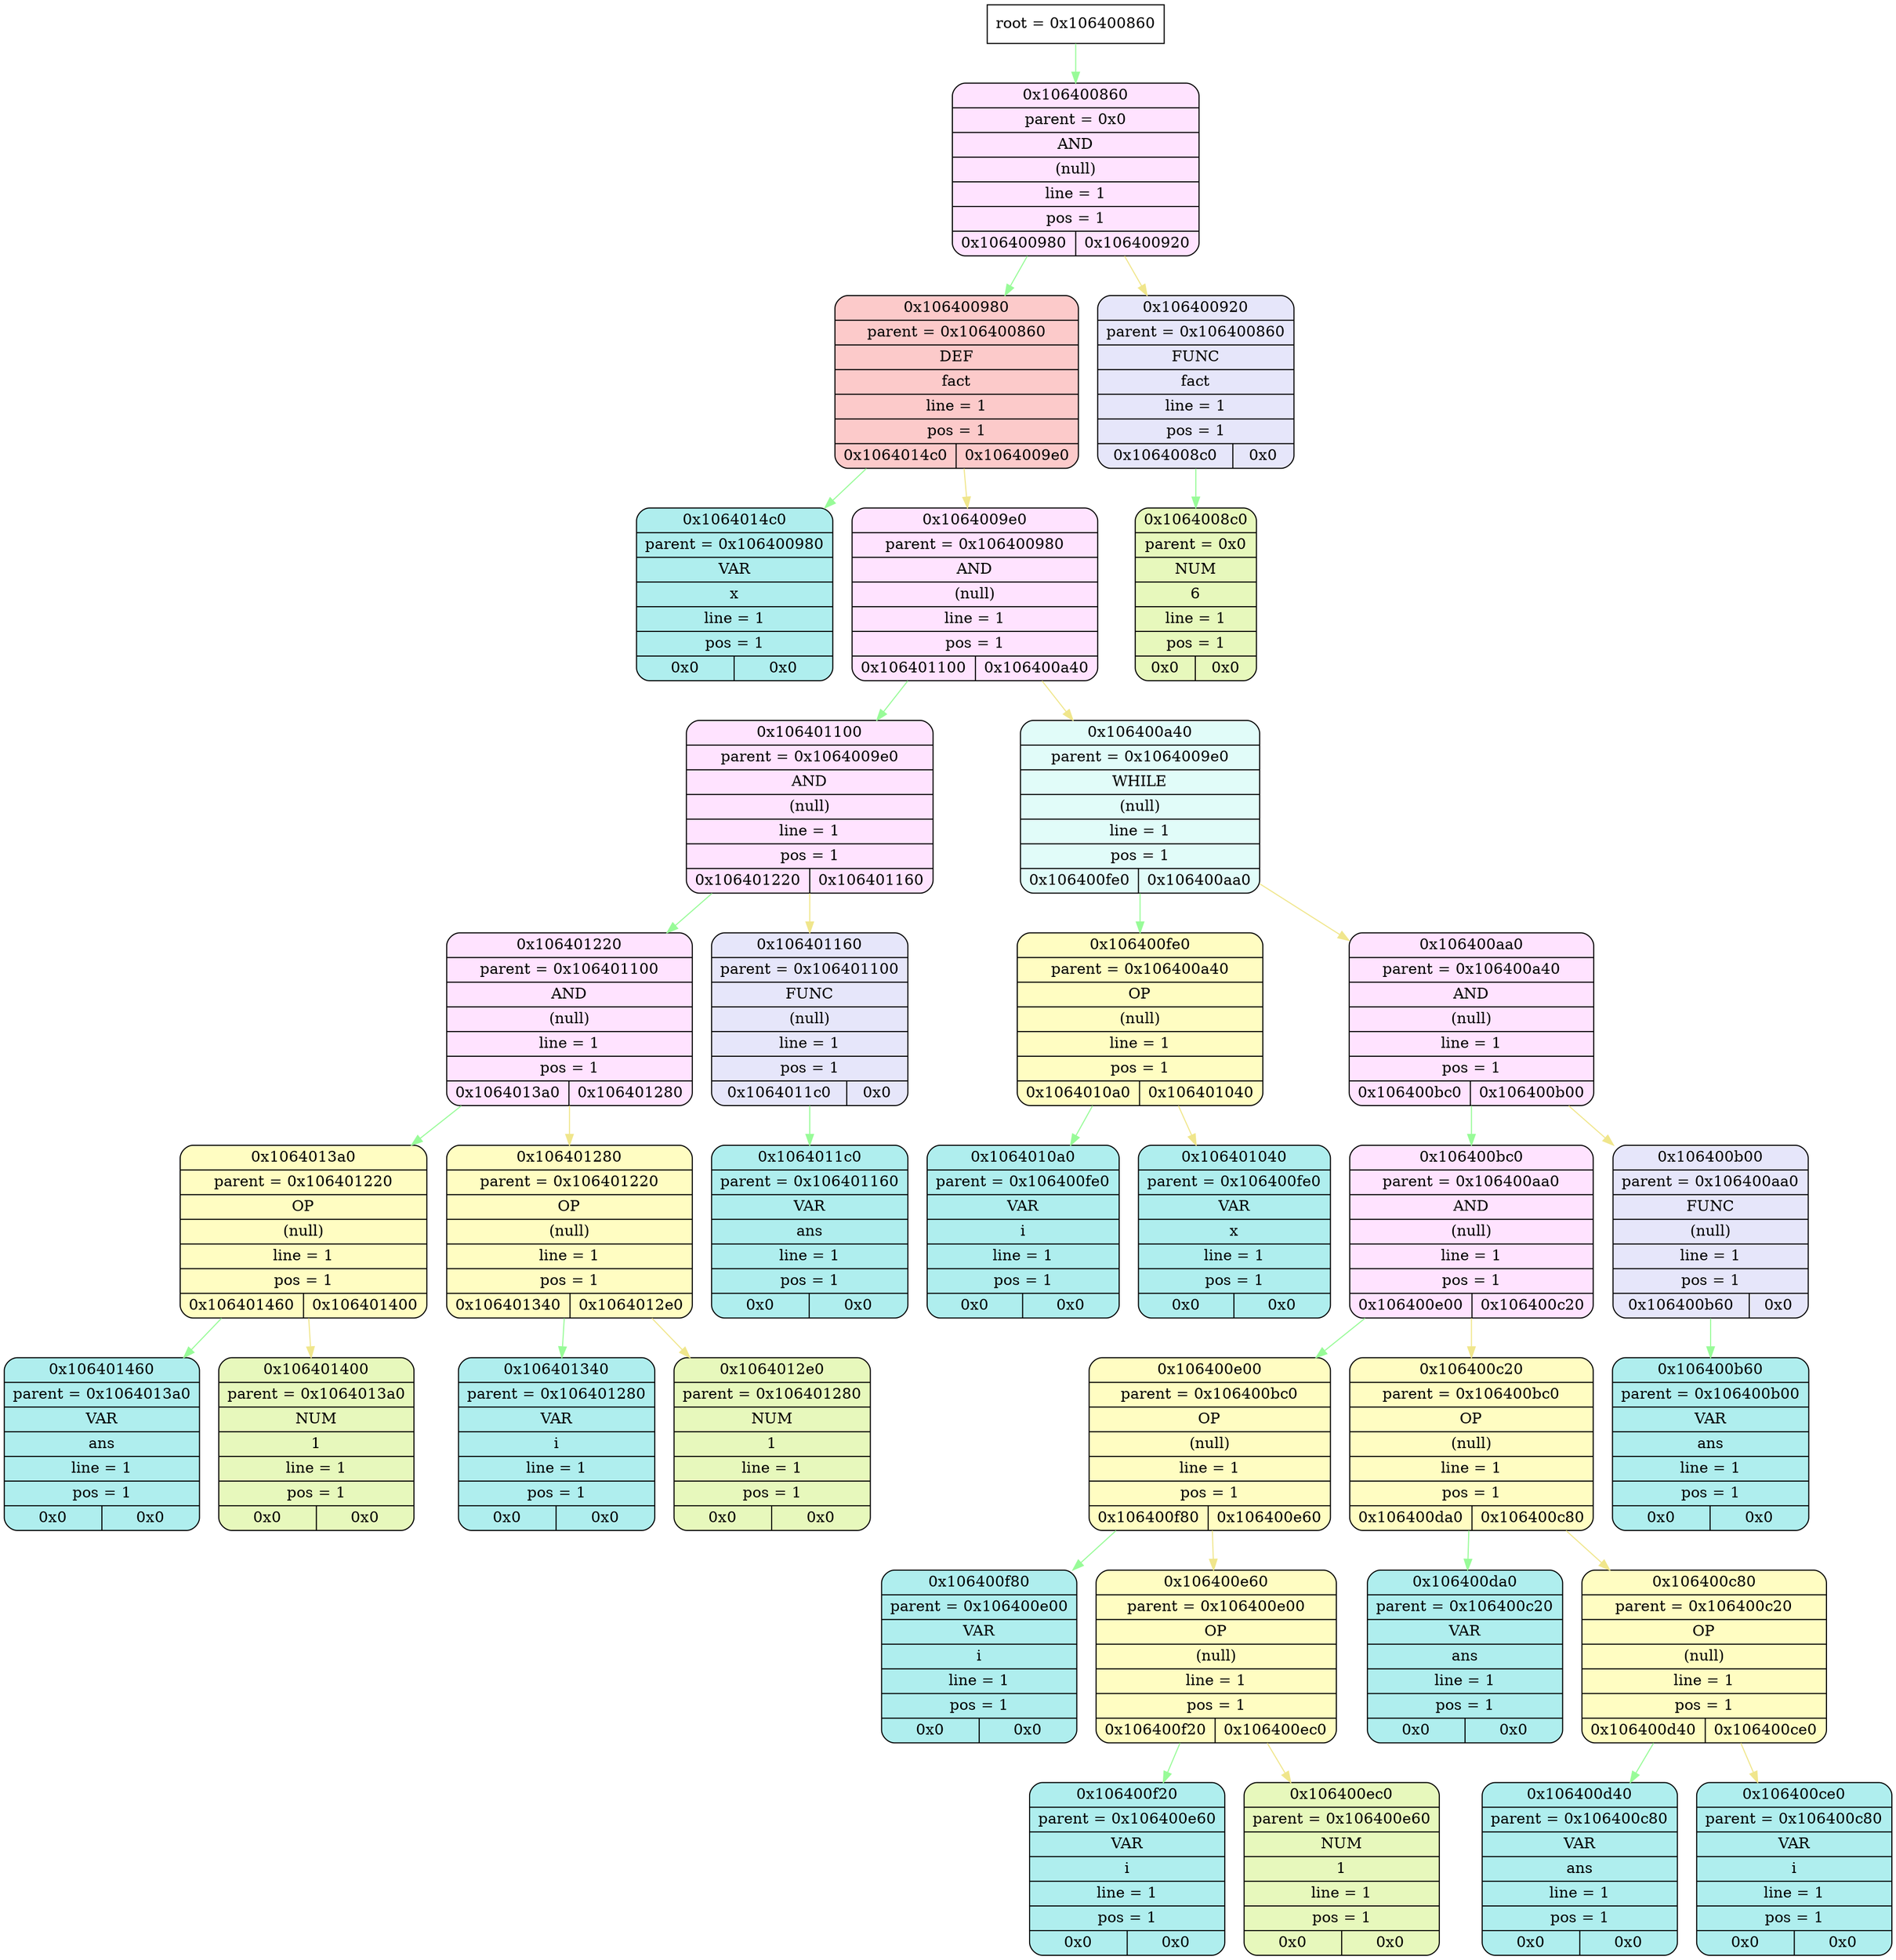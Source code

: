 digraph
{
    node_info[shape = record, label = "{root = 0x106400860}"];

    node_info->node_0x106400860 [color = "#98FB98"];
    node_0x106400860[shape = Mrecord, label = "{{0x106400860} | {parent =  0x0} | {AND} | {(null)} | {line = 1} | {pos = 1} | {0x106400980 | 0x106400920}}",
                                        style="filled", fillcolor="#FFE3FF"];
    node_0x106400980[shape = Mrecord, label = "{{0x106400980} | {parent =  0x106400860} | {DEF} | {fact} | {line = 1} | {pos = 1} | {0x1064014c0 | 0x1064009e0}}",
                                        style="filled", fillcolor="#FCCACA"];
    node_0x1064014c0[shape = Mrecord, label = "{{0x1064014c0} | {parent =  0x106400980} | {VAR} | {x} | {line = 1} | {pos = 1} | {0x0 | 0x0}}",
                                        style="filled", fillcolor="#AFEEEE"];
    node_0x1064009e0[shape = Mrecord, label = "{{0x1064009e0} | {parent =  0x106400980} | {AND} | {(null)} | {line = 1} | {pos = 1} | {0x106401100 | 0x106400a40}}",
                                        style="filled", fillcolor="#FFE3FF"];
    node_0x106401100[shape = Mrecord, label = "{{0x106401100} | {parent =  0x1064009e0} | {AND} | {(null)} | {line = 1} | {pos = 1} | {0x106401220 | 0x106401160}}",
                                        style="filled", fillcolor="#FFE3FF"];
    node_0x106401220[shape = Mrecord, label = "{{0x106401220} | {parent =  0x106401100} | {AND} | {(null)} | {line = 1} | {pos = 1} | {0x1064013a0 | 0x106401280}}",
                                        style="filled", fillcolor="#FFE3FF"];
    node_0x1064013a0[shape = Mrecord, label = "{{0x1064013a0} | {parent =  0x106401220} | {OP} | {(null)} | {line = 1} | {pos = 1} | {0x106401460 | 0x106401400}}",
                                        style="filled", fillcolor="#FFFDC2"];
    node_0x106401460[shape = Mrecord, label = "{{0x106401460} | {parent =  0x1064013a0} | {VAR} | {ans} | {line = 1} | {pos = 1} | {0x0 | 0x0}}",
                                        style="filled", fillcolor="#AFEEEE"];
    node_0x106401400[shape = Mrecord, label = "{{0x106401400} | {parent =  0x1064013a0} | {NUM} | {1} | {line = 1} | {pos = 1} | {0x0 | 0x0}}",
                style="filled", fillcolor="#E7F8BC"];
    node_0x106401280[shape = Mrecord, label = "{{0x106401280} | {parent =  0x106401220} | {OP} | {(null)} | {line = 1} | {pos = 1} | {0x106401340 | 0x1064012e0}}",
                                        style="filled", fillcolor="#FFFDC2"];
    node_0x106401340[shape = Mrecord, label = "{{0x106401340} | {parent =  0x106401280} | {VAR} | {i} | {line = 1} | {pos = 1} | {0x0 | 0x0}}",
                                        style="filled", fillcolor="#AFEEEE"];
    node_0x1064012e0[shape = Mrecord, label = "{{0x1064012e0} | {parent =  0x106401280} | {NUM} | {1} | {line = 1} | {pos = 1} | {0x0 | 0x0}}",
                style="filled", fillcolor="#E7F8BC"];
    node_0x106401160[shape = Mrecord, label = "{{0x106401160} | {parent =  0x106401100} | {FUNC} | {(null)} | {line = 1} | {pos = 1} | {0x1064011c0 | 0x0}}",
                                        style="filled", fillcolor="#E6E6FA"];
    node_0x1064011c0[shape = Mrecord, label = "{{0x1064011c0} | {parent =  0x106401160} | {VAR} | {ans} | {line = 1} | {pos = 1} | {0x0 | 0x0}}",
                                        style="filled", fillcolor="#AFEEEE"];
    node_0x106400a40[shape = Mrecord, label = "{{0x106400a40} | {parent =  0x1064009e0} | {WHILE} | {(null)} | {line = 1} | {pos = 1} | {0x106400fe0 | 0x106400aa0}}",
                                        style="filled", fillcolor="#E1FCF9"];
    node_0x106400fe0[shape = Mrecord, label = "{{0x106400fe0} | {parent =  0x106400a40} | {OP} | {(null)} | {line = 1} | {pos = 1} | {0x1064010a0 | 0x106401040}}",
                                        style="filled", fillcolor="#FFFDC2"];
    node_0x1064010a0[shape = Mrecord, label = "{{0x1064010a0} | {parent =  0x106400fe0} | {VAR} | {i} | {line = 1} | {pos = 1} | {0x0 | 0x0}}",
                                        style="filled", fillcolor="#AFEEEE"];
    node_0x106401040[shape = Mrecord, label = "{{0x106401040} | {parent =  0x106400fe0} | {VAR} | {x} | {line = 1} | {pos = 1} | {0x0 | 0x0}}",
                                        style="filled", fillcolor="#AFEEEE"];
    node_0x106400aa0[shape = Mrecord, label = "{{0x106400aa0} | {parent =  0x106400a40} | {AND} | {(null)} | {line = 1} | {pos = 1} | {0x106400bc0 | 0x106400b00}}",
                                        style="filled", fillcolor="#FFE3FF"];
    node_0x106400bc0[shape = Mrecord, label = "{{0x106400bc0} | {parent =  0x106400aa0} | {AND} | {(null)} | {line = 1} | {pos = 1} | {0x106400e00 | 0x106400c20}}",
                                        style="filled", fillcolor="#FFE3FF"];
    node_0x106400e00[shape = Mrecord, label = "{{0x106400e00} | {parent =  0x106400bc0} | {OP} | {(null)} | {line = 1} | {pos = 1} | {0x106400f80 | 0x106400e60}}",
                                        style="filled", fillcolor="#FFFDC2"];
    node_0x106400f80[shape = Mrecord, label = "{{0x106400f80} | {parent =  0x106400e00} | {VAR} | {i} | {line = 1} | {pos = 1} | {0x0 | 0x0}}",
                                        style="filled", fillcolor="#AFEEEE"];
    node_0x106400e60[shape = Mrecord, label = "{{0x106400e60} | {parent =  0x106400e00} | {OP} | {(null)} | {line = 1} | {pos = 1} | {0x106400f20 | 0x106400ec0}}",
                                        style="filled", fillcolor="#FFFDC2"];
    node_0x106400f20[shape = Mrecord, label = "{{0x106400f20} | {parent =  0x106400e60} | {VAR} | {i} | {line = 1} | {pos = 1} | {0x0 | 0x0}}",
                                        style="filled", fillcolor="#AFEEEE"];
    node_0x106400ec0[shape = Mrecord, label = "{{0x106400ec0} | {parent =  0x106400e60} | {NUM} | {1} | {line = 1} | {pos = 1} | {0x0 | 0x0}}",
                style="filled", fillcolor="#E7F8BC"];
    node_0x106400c20[shape = Mrecord, label = "{{0x106400c20} | {parent =  0x106400bc0} | {OP} | {(null)} | {line = 1} | {pos = 1} | {0x106400da0 | 0x106400c80}}",
                                        style="filled", fillcolor="#FFFDC2"];
    node_0x106400da0[shape = Mrecord, label = "{{0x106400da0} | {parent =  0x106400c20} | {VAR} | {ans} | {line = 1} | {pos = 1} | {0x0 | 0x0}}",
                                        style="filled", fillcolor="#AFEEEE"];
    node_0x106400c80[shape = Mrecord, label = "{{0x106400c80} | {parent =  0x106400c20} | {OP} | {(null)} | {line = 1} | {pos = 1} | {0x106400d40 | 0x106400ce0}}",
                                        style="filled", fillcolor="#FFFDC2"];
    node_0x106400d40[shape = Mrecord, label = "{{0x106400d40} | {parent =  0x106400c80} | {VAR} | {ans} | {line = 1} | {pos = 1} | {0x0 | 0x0}}",
                                        style="filled", fillcolor="#AFEEEE"];
    node_0x106400ce0[shape = Mrecord, label = "{{0x106400ce0} | {parent =  0x106400c80} | {VAR} | {i} | {line = 1} | {pos = 1} | {0x0 | 0x0}}",
                                        style="filled", fillcolor="#AFEEEE"];
    node_0x106400b00[shape = Mrecord, label = "{{0x106400b00} | {parent =  0x106400aa0} | {FUNC} | {(null)} | {line = 1} | {pos = 1} | {0x106400b60 | 0x0}}",
                                        style="filled", fillcolor="#E6E6FA"];
    node_0x106400b60[shape = Mrecord, label = "{{0x106400b60} | {parent =  0x106400b00} | {VAR} | {ans} | {line = 1} | {pos = 1} | {0x0 | 0x0}}",
                                        style="filled", fillcolor="#AFEEEE"];
    node_0x106400920[shape = Mrecord, label = "{{0x106400920} | {parent =  0x106400860} | {FUNC} | {fact} | {line = 1} | {pos = 1} | {0x1064008c0 | 0x0}}",
                                        style="filled", fillcolor="#E6E6FA"];
    node_0x1064008c0[shape = Mrecord, label = "{{0x1064008c0} | {parent =  0x0} | {NUM} | {6} | {line = 1} | {pos = 1} | {0x0 | 0x0}}",
                style="filled", fillcolor="#E7F8BC"];
    node_0x106400860->node_0x106400980 [color = "#98FB98"];
    node_0x106400980->node_0x1064014c0 [color = "#98FB98"];
    node_0x106400980->node_0x1064009e0 [color = "#F0E68C"];
    node_0x1064009e0->node_0x106401100 [color = "#98FB98"];
    node_0x106401100->node_0x106401220 [color = "#98FB98"];
    node_0x106401220->node_0x1064013a0 [color = "#98FB98"];
    node_0x1064013a0->node_0x106401460 [color = "#98FB98"];
    node_0x1064013a0->node_0x106401400 [color = "#F0E68C"];
    node_0x106401220->node_0x106401280 [color = "#F0E68C"];
    node_0x106401280->node_0x106401340 [color = "#98FB98"];
    node_0x106401280->node_0x1064012e0 [color = "#F0E68C"];
    node_0x106401100->node_0x106401160 [color = "#F0E68C"];
    node_0x106401160->node_0x1064011c0 [color = "#98FB98"];
    node_0x1064009e0->node_0x106400a40 [color = "#F0E68C"];
    node_0x106400a40->node_0x106400fe0 [color = "#98FB98"];
    node_0x106400fe0->node_0x1064010a0 [color = "#98FB98"];
    node_0x106400fe0->node_0x106401040 [color = "#F0E68C"];
    node_0x106400a40->node_0x106400aa0 [color = "#F0E68C"];
    node_0x106400aa0->node_0x106400bc0 [color = "#98FB98"];
    node_0x106400bc0->node_0x106400e00 [color = "#98FB98"];
    node_0x106400e00->node_0x106400f80 [color = "#98FB98"];
    node_0x106400e00->node_0x106400e60 [color = "#F0E68C"];
    node_0x106400e60->node_0x106400f20 [color = "#98FB98"];
    node_0x106400e60->node_0x106400ec0 [color = "#F0E68C"];
    node_0x106400bc0->node_0x106400c20 [color = "#F0E68C"];
    node_0x106400c20->node_0x106400da0 [color = "#98FB98"];
    node_0x106400c20->node_0x106400c80 [color = "#F0E68C"];
    node_0x106400c80->node_0x106400d40 [color = "#98FB98"];
    node_0x106400c80->node_0x106400ce0 [color = "#F0E68C"];
    node_0x106400aa0->node_0x106400b00 [color = "#F0E68C"];
    node_0x106400b00->node_0x106400b60 [color = "#98FB98"];
    node_0x106400860->node_0x106400920 [color = "#F0E68C"];
    node_0x106400920->node_0x1064008c0 [color = "#98FB98"];
}